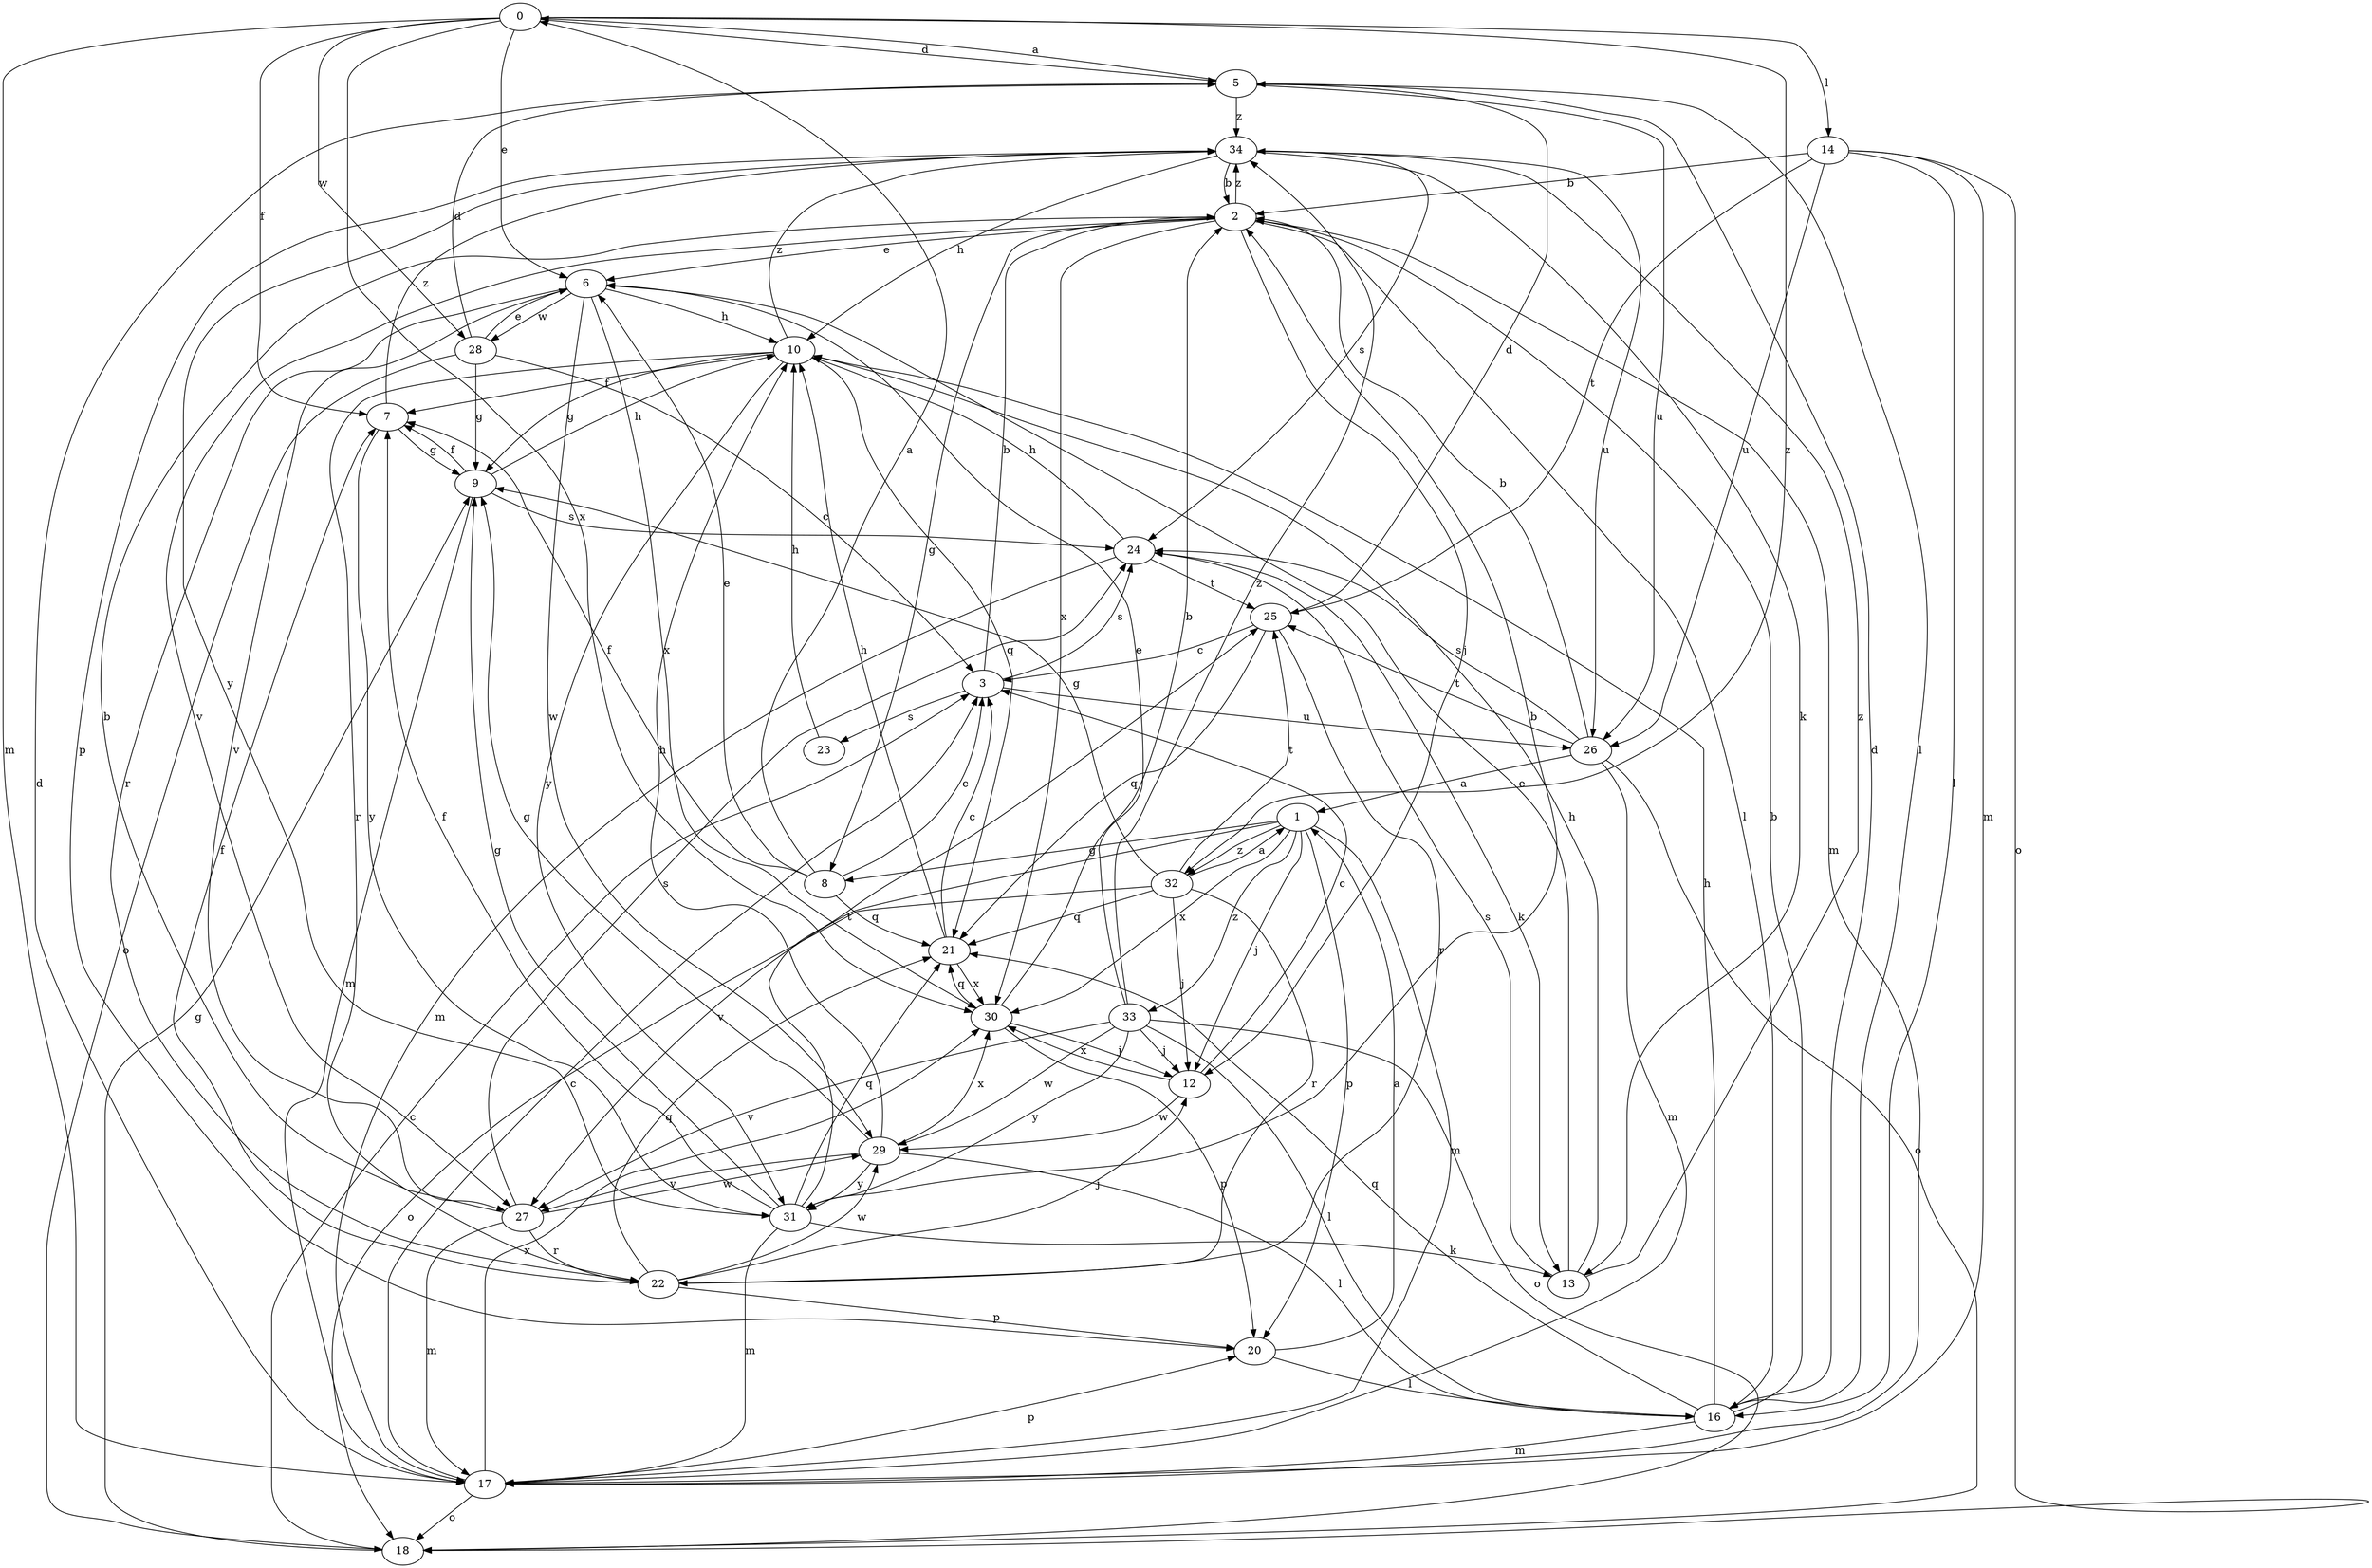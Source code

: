 strict digraph  {
0;
1;
2;
3;
5;
6;
7;
8;
9;
10;
12;
13;
14;
16;
17;
18;
20;
21;
22;
23;
24;
25;
26;
27;
28;
29;
30;
31;
32;
33;
34;
0 -> 5  [label=d];
0 -> 6  [label=e];
0 -> 7  [label=f];
0 -> 14  [label=l];
0 -> 17  [label=m];
0 -> 28  [label=w];
0 -> 30  [label=x];
0 -> 32  [label=z];
1 -> 8  [label=g];
1 -> 12  [label=j];
1 -> 17  [label=m];
1 -> 20  [label=p];
1 -> 27  [label=v];
1 -> 30  [label=x];
1 -> 32  [label=z];
1 -> 33  [label=z];
2 -> 6  [label=e];
2 -> 8  [label=g];
2 -> 12  [label=j];
2 -> 16  [label=l];
2 -> 17  [label=m];
2 -> 27  [label=v];
2 -> 30  [label=x];
2 -> 34  [label=z];
3 -> 2  [label=b];
3 -> 23  [label=s];
3 -> 24  [label=s];
3 -> 26  [label=u];
5 -> 0  [label=a];
5 -> 16  [label=l];
5 -> 26  [label=u];
5 -> 34  [label=z];
6 -> 10  [label=h];
6 -> 22  [label=r];
6 -> 27  [label=v];
6 -> 28  [label=w];
6 -> 29  [label=w];
6 -> 30  [label=x];
7 -> 9  [label=g];
7 -> 31  [label=y];
7 -> 34  [label=z];
8 -> 0  [label=a];
8 -> 3  [label=c];
8 -> 6  [label=e];
8 -> 7  [label=f];
8 -> 21  [label=q];
9 -> 7  [label=f];
9 -> 10  [label=h];
9 -> 17  [label=m];
9 -> 24  [label=s];
10 -> 7  [label=f];
10 -> 9  [label=g];
10 -> 21  [label=q];
10 -> 22  [label=r];
10 -> 31  [label=y];
10 -> 34  [label=z];
12 -> 3  [label=c];
12 -> 29  [label=w];
12 -> 30  [label=x];
13 -> 6  [label=e];
13 -> 10  [label=h];
13 -> 24  [label=s];
13 -> 34  [label=z];
14 -> 2  [label=b];
14 -> 16  [label=l];
14 -> 17  [label=m];
14 -> 18  [label=o];
14 -> 25  [label=t];
14 -> 26  [label=u];
16 -> 2  [label=b];
16 -> 5  [label=d];
16 -> 10  [label=h];
16 -> 17  [label=m];
16 -> 21  [label=q];
17 -> 3  [label=c];
17 -> 5  [label=d];
17 -> 18  [label=o];
17 -> 20  [label=p];
17 -> 30  [label=x];
18 -> 3  [label=c];
18 -> 9  [label=g];
20 -> 1  [label=a];
20 -> 16  [label=l];
21 -> 3  [label=c];
21 -> 10  [label=h];
21 -> 30  [label=x];
22 -> 7  [label=f];
22 -> 12  [label=j];
22 -> 20  [label=p];
22 -> 21  [label=q];
22 -> 29  [label=w];
23 -> 10  [label=h];
24 -> 10  [label=h];
24 -> 13  [label=k];
24 -> 17  [label=m];
24 -> 25  [label=t];
25 -> 3  [label=c];
25 -> 5  [label=d];
25 -> 21  [label=q];
25 -> 22  [label=r];
26 -> 1  [label=a];
26 -> 2  [label=b];
26 -> 17  [label=m];
26 -> 18  [label=o];
26 -> 24  [label=s];
26 -> 25  [label=t];
27 -> 2  [label=b];
27 -> 17  [label=m];
27 -> 22  [label=r];
27 -> 24  [label=s];
27 -> 29  [label=w];
28 -> 3  [label=c];
28 -> 5  [label=d];
28 -> 6  [label=e];
28 -> 9  [label=g];
28 -> 18  [label=o];
29 -> 9  [label=g];
29 -> 10  [label=h];
29 -> 16  [label=l];
29 -> 27  [label=v];
29 -> 30  [label=x];
29 -> 31  [label=y];
30 -> 2  [label=b];
30 -> 12  [label=j];
30 -> 20  [label=p];
30 -> 21  [label=q];
31 -> 2  [label=b];
31 -> 7  [label=f];
31 -> 9  [label=g];
31 -> 13  [label=k];
31 -> 17  [label=m];
31 -> 21  [label=q];
31 -> 25  [label=t];
32 -> 1  [label=a];
32 -> 9  [label=g];
32 -> 12  [label=j];
32 -> 18  [label=o];
32 -> 21  [label=q];
32 -> 22  [label=r];
32 -> 25  [label=t];
33 -> 6  [label=e];
33 -> 12  [label=j];
33 -> 16  [label=l];
33 -> 18  [label=o];
33 -> 27  [label=v];
33 -> 29  [label=w];
33 -> 31  [label=y];
33 -> 34  [label=z];
34 -> 2  [label=b];
34 -> 10  [label=h];
34 -> 13  [label=k];
34 -> 20  [label=p];
34 -> 24  [label=s];
34 -> 26  [label=u];
34 -> 31  [label=y];
}
